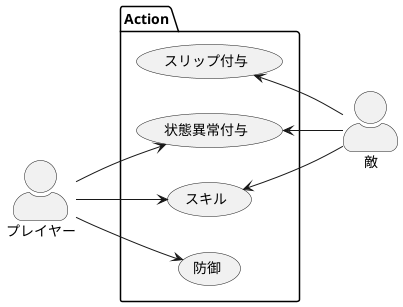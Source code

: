 ﻿@startuml
left to right direction
skinparam actorStyle awesome
actor プレイヤー as player
actor 敵 as enemy
package Action {
    usecase "スキル" as skill
    usecase "防御" as defence
    usecase "状態異常付与" as ailment
    usecase "スリップ付与" as slip
}
player --> skill
player --> defence
player --> ailment

enemy -up-> skill
enemy -up-> ailment
enemy -up-> slip
@enduml